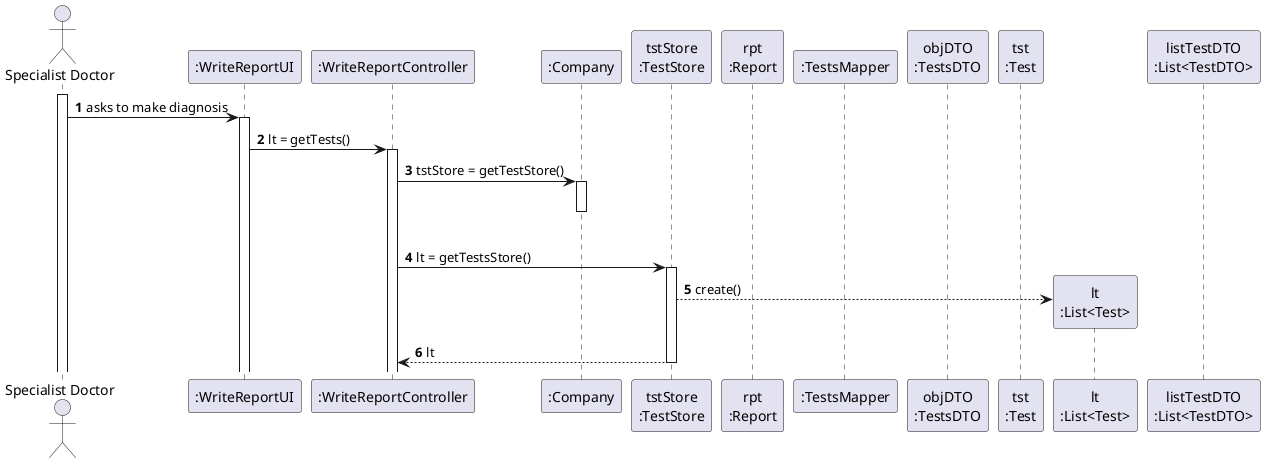 @startuml
autonumber
actor "Specialist Doctor" as SPDT

participant ":WriteReportUI" as UI
participant ":WriteReportController" as CTRL
participant ":Company" as CMP
participant "tstStore\n:TestStore" as TSTSTORE
participant "rpt\n:Report" as RPT
participant ":TestsMapper" as TSTMAPPER
participant "objDTO\n:TestsDTO" as OBJ_DTO
participant "tst\n:Test" as TST
participant "lt\n:List<Test>" as LT
participant "listTestDTO\n:List<TestDTO>" as LIST_DTO

activate SPDT
SPDT -> UI : asks to make diagnosis
activate UI
UI -> CTRL : lt = getTests()
activate CTRL

CTRL -> CMP : tstStore = getTestStore()
activate CMP
|||
deactivate CMP

CTRL -> TSTSTORE : lt = getTestsStore()
activate TSTSTORE

TSTSTORE --> LT** : create()
TSTSTORE --> CTRL : lt
deactivate TSTSTORE



@enduml